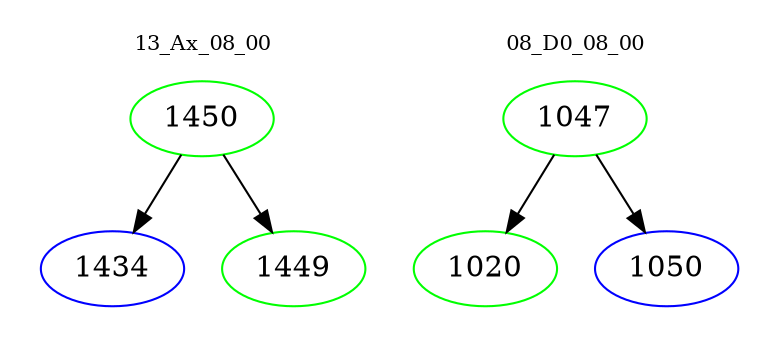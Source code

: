 digraph{
subgraph cluster_0 {
color = white
label = "13_Ax_08_00";
fontsize=10;
T0_1450 [label="1450", color="green"]
T0_1450 -> T0_1434 [color="black"]
T0_1434 [label="1434", color="blue"]
T0_1450 -> T0_1449 [color="black"]
T0_1449 [label="1449", color="green"]
}
subgraph cluster_1 {
color = white
label = "08_D0_08_00";
fontsize=10;
T1_1047 [label="1047", color="green"]
T1_1047 -> T1_1020 [color="black"]
T1_1020 [label="1020", color="green"]
T1_1047 -> T1_1050 [color="black"]
T1_1050 [label="1050", color="blue"]
}
}
